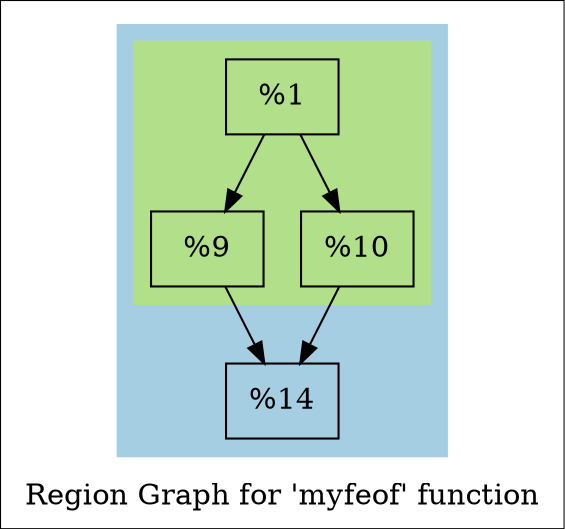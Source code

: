digraph "Region Graph for 'myfeof' function" {
	label="Region Graph for 'myfeof' function";

	Node0x13b9970 [shape=record,label="{%1}"];
	Node0x13b9970 -> Node0x1203d00;
	Node0x13b9970 -> Node0x1255d50;
	Node0x1203d00 [shape=record,label="{%9}"];
	Node0x1203d00 -> Node0x1351ec0;
	Node0x1351ec0 [shape=record,label="{%14}"];
	Node0x1255d50 [shape=record,label="{%10}"];
	Node0x1255d50 -> Node0x1351ec0;
	colorscheme = "paired12"
        subgraph cluster_0x10b90f0 {
          label = "";
          style = filled;
          color = 1
          subgraph cluster_0x1484c80 {
            label = "";
            style = filled;
            color = 3
            Node0x13b9970;
            Node0x1203d00;
            Node0x1255d50;
          }
          Node0x1351ec0;
        }
}

